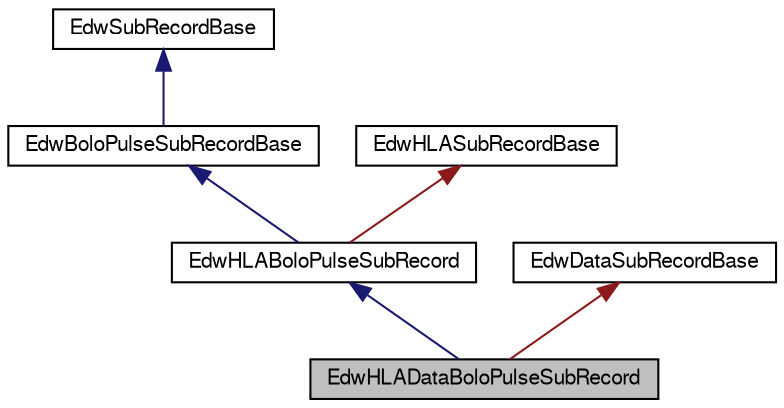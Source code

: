 digraph G
{
  edge [fontname="FreeSans",fontsize="10",labelfontname="FreeSans",labelfontsize="10"];
  node [fontname="FreeSans",fontsize="10",shape=record];
  Node1 [label="EdwHLADataBoloPulseSubRecord",height=0.2,width=0.4,color="black", fillcolor="grey75", style="filled" fontcolor="black"];
  Node2 -> Node1 [dir=back,color="midnightblue",fontsize="10",style="solid"];
  Node2 [label="EdwHLABoloPulseSubRecord",height=0.2,width=0.4,color="black", fillcolor="white", style="filled",URL="$class_edw_h_l_a_bolo_pulse_sub_record.html"];
  Node3 -> Node2 [dir=back,color="midnightblue",fontsize="10",style="solid"];
  Node3 [label="EdwBoloPulseSubRecordBase",height=0.2,width=0.4,color="black", fillcolor="white", style="filled",URL="$class_edw_bolo_pulse_sub_record_base.html"];
  Node4 -> Node3 [dir=back,color="midnightblue",fontsize="10",style="solid"];
  Node4 [label="EdwSubRecordBase",height=0.2,width=0.4,color="black", fillcolor="white", style="filled",URL="$class_edw_sub_record_base.html"];
  Node5 -> Node2 [dir=back,color="firebrick4",fontsize="10",style="solid"];
  Node5 [label="EdwHLASubRecordBase",height=0.2,width=0.4,color="black", fillcolor="white", style="filled",URL="$class_edw_h_l_a_sub_record_base.html"];
  Node6 -> Node1 [dir=back,color="firebrick4",fontsize="10",style="solid"];
  Node6 [label="EdwDataSubRecordBase",height=0.2,width=0.4,color="black", fillcolor="white", style="filled",URL="$class_edw_data_sub_record_base.html"];
}
